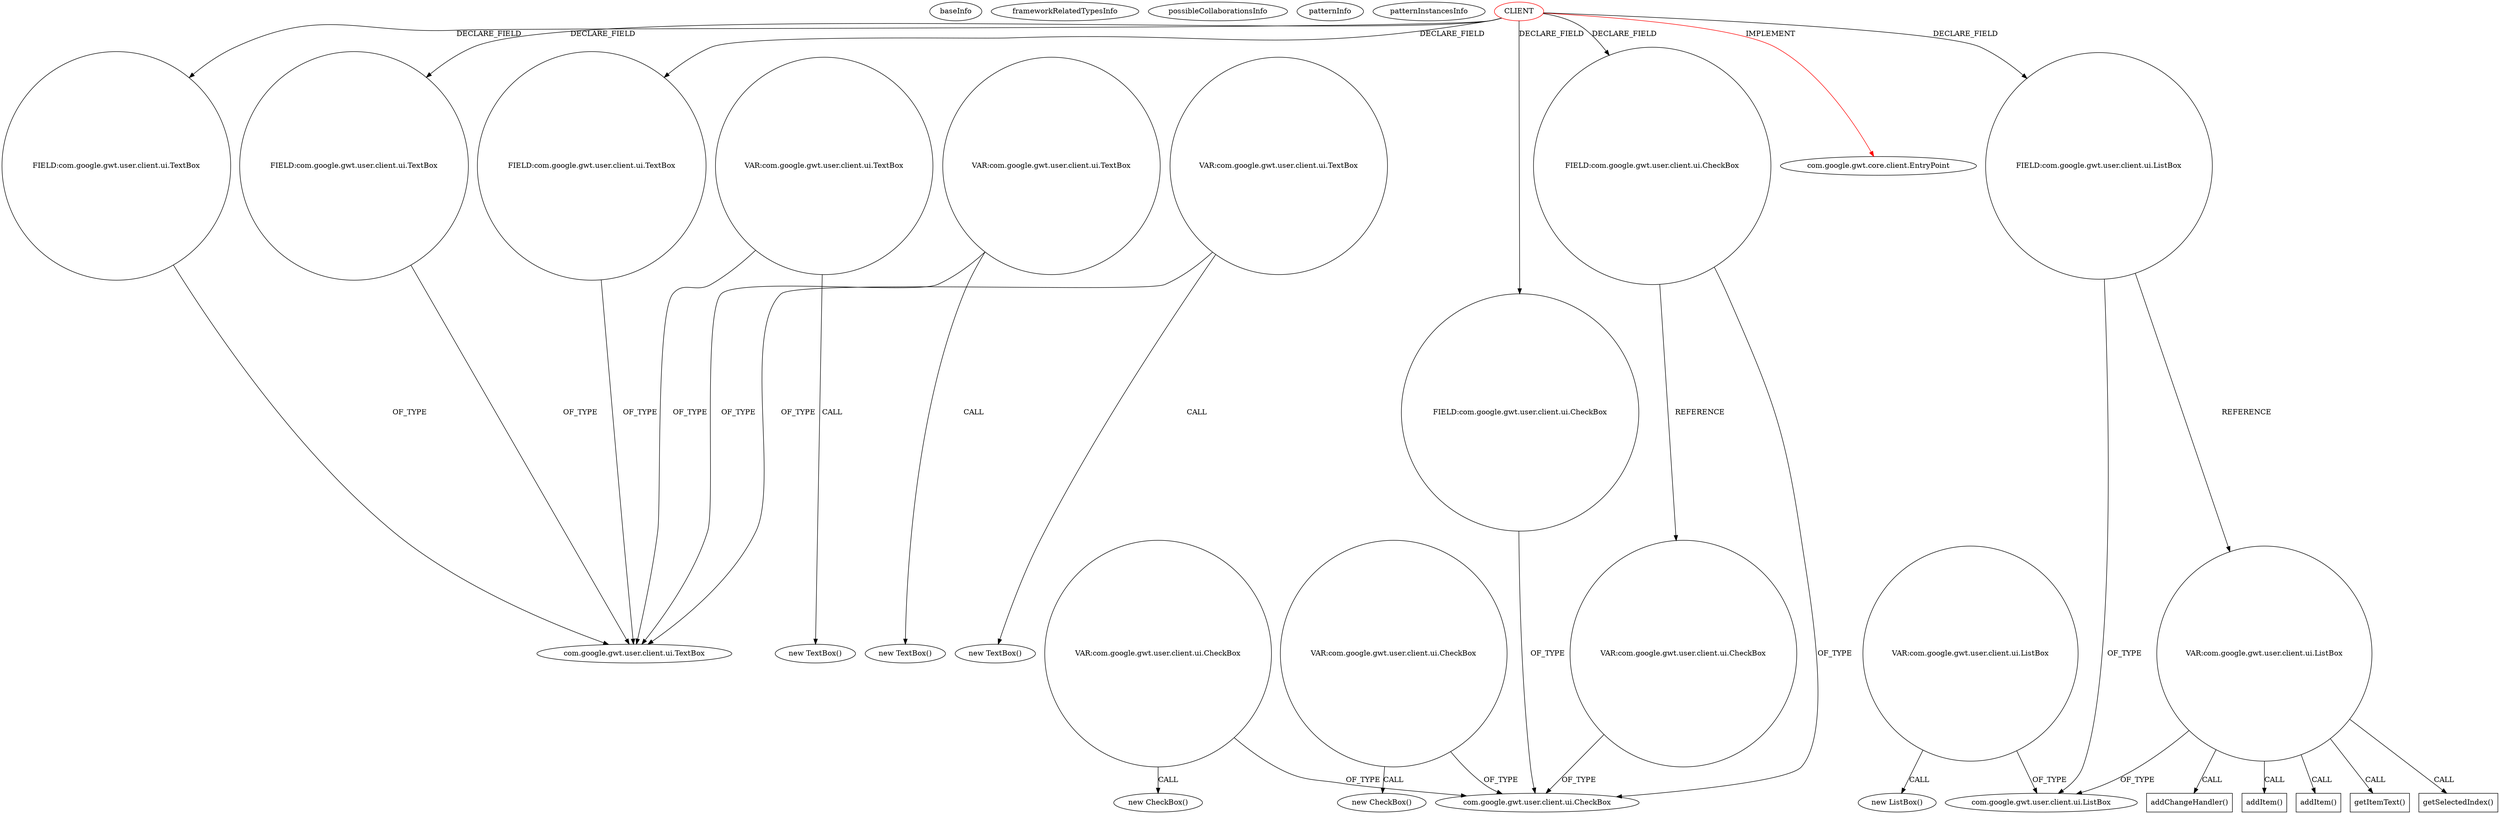 digraph {
baseInfo[graphId=200,category="pattern",isAnonymous=false,possibleRelation=false]
frameworkRelatedTypesInfo[0="com.google.gwt.core.client.EntryPoint"]
possibleCollaborationsInfo[]
patternInfo[frequency=2.0,patternRootClient=0]
patternInstancesInfo[0="spydon-esiade~/spydon-esiade/esiade-master/src/net/esiade/client/Esiade.java~Esiade~4504",1="akjava-WebTestMaker~/akjava-WebTestMaker/WebTestMaker-master/src/com/akjava/gwt/webtestmaker/client/WebTestMaker.java~WebTestMaker~655"]
20[label="FIELD:com.google.gwt.user.client.ui.TextBox",vertexType="FIELD_DECLARATION",isFrameworkType=false,shape=circle]
0[label="CLIENT",vertexType="ROOT_CLIENT_CLASS_DECLARATION",isFrameworkType=false,color=red]
16[label="FIELD:com.google.gwt.user.client.ui.CheckBox",vertexType="FIELD_DECLARATION",isFrameworkType=false,shape=circle]
10[label="FIELD:com.google.gwt.user.client.ui.CheckBox",vertexType="FIELD_DECLARATION",isFrameworkType=false,shape=circle]
1[label="com.google.gwt.core.client.EntryPoint",vertexType="FRAMEWORK_INTERFACE_TYPE",isFrameworkType=false]
100[label="VAR:com.google.gwt.user.client.ui.CheckBox",vertexType="VARIABLE_EXPRESION",isFrameworkType=false,shape=circle]
5[label="com.google.gwt.user.client.ui.TextBox",vertexType="FRAMEWORK_CLASS_TYPE",isFrameworkType=false]
11[label="com.google.gwt.user.client.ui.CheckBox",vertexType="FRAMEWORK_CLASS_TYPE",isFrameworkType=false]
89[label="VAR:com.google.gwt.user.client.ui.CheckBox",vertexType="VARIABLE_EXPRESION",isFrameworkType=false,shape=circle]
106[label="VAR:com.google.gwt.user.client.ui.CheckBox",vertexType="VARIABLE_EXPRESION",isFrameworkType=false,shape=circle]
2[label="FIELD:com.google.gwt.user.client.ui.ListBox",vertexType="FIELD_DECLARATION",isFrameworkType=false,shape=circle]
3[label="com.google.gwt.user.client.ui.ListBox",vertexType="FRAMEWORK_CLASS_TYPE",isFrameworkType=false]
121[label="VAR:com.google.gwt.user.client.ui.ListBox",vertexType="VARIABLE_EXPRESION",isFrameworkType=false,shape=circle]
123[label="VAR:com.google.gwt.user.client.ui.ListBox",vertexType="VARIABLE_EXPRESION",isFrameworkType=false,shape=circle]
137[label="addItem()",vertexType="INSIDE_CALL",isFrameworkType=false,shape=box]
141[label="addItem()",vertexType="INSIDE_CALL",isFrameworkType=false,shape=box]
153[label="getItemText()",vertexType="INSIDE_CALL",isFrameworkType=false,shape=box]
155[label="getSelectedIndex()",vertexType="INSIDE_CALL",isFrameworkType=false,shape=box]
147[label="addChangeHandler()",vertexType="INSIDE_CALL",isFrameworkType=false,shape=box]
120[label="new ListBox()",vertexType="CONSTRUCTOR_CALL",isFrameworkType=false]
4[label="FIELD:com.google.gwt.user.client.ui.TextBox",vertexType="FIELD_DECLARATION",isFrameworkType=false,shape=circle]
88[label="new CheckBox()",vertexType="CONSTRUCTOR_CALL",isFrameworkType=false]
105[label="new CheckBox()",vertexType="CONSTRUCTOR_CALL",isFrameworkType=false]
24[label="FIELD:com.google.gwt.user.client.ui.TextBox",vertexType="FIELD_DECLARATION",isFrameworkType=false,shape=circle]
54[label="VAR:com.google.gwt.user.client.ui.TextBox",vertexType="VARIABLE_EXPRESION",isFrameworkType=false,shape=circle]
53[label="new TextBox()",vertexType="CONSTRUCTOR_CALL",isFrameworkType=false]
177[label="VAR:com.google.gwt.user.client.ui.TextBox",vertexType="VARIABLE_EXPRESION",isFrameworkType=false,shape=circle]
176[label="new TextBox()",vertexType="CONSTRUCTOR_CALL",isFrameworkType=false]
164[label="VAR:com.google.gwt.user.client.ui.TextBox",vertexType="VARIABLE_EXPRESION",isFrameworkType=false,shape=circle]
163[label="new TextBox()",vertexType="CONSTRUCTOR_CALL",isFrameworkType=false]
123->141[label="CALL"]
123->155[label="CALL"]
10->11[label="OF_TYPE"]
16->100[label="REFERENCE"]
54->5[label="OF_TYPE"]
0->16[label="DECLARE_FIELD"]
123->137[label="CALL"]
4->5[label="OF_TYPE"]
106->105[label="CALL"]
106->11[label="OF_TYPE"]
177->5[label="OF_TYPE"]
2->123[label="REFERENCE"]
164->5[label="OF_TYPE"]
54->53[label="CALL"]
89->11[label="OF_TYPE"]
0->2[label="DECLARE_FIELD"]
123->3[label="OF_TYPE"]
100->11[label="OF_TYPE"]
2->3[label="OF_TYPE"]
0->10[label="DECLARE_FIELD"]
0->24[label="DECLARE_FIELD"]
164->163[label="CALL"]
89->88[label="CALL"]
0->20[label="DECLARE_FIELD"]
20->5[label="OF_TYPE"]
16->11[label="OF_TYPE"]
177->176[label="CALL"]
24->5[label="OF_TYPE"]
123->153[label="CALL"]
121->120[label="CALL"]
0->4[label="DECLARE_FIELD"]
121->3[label="OF_TYPE"]
123->147[label="CALL"]
0->1[label="IMPLEMENT",color=red]
}
